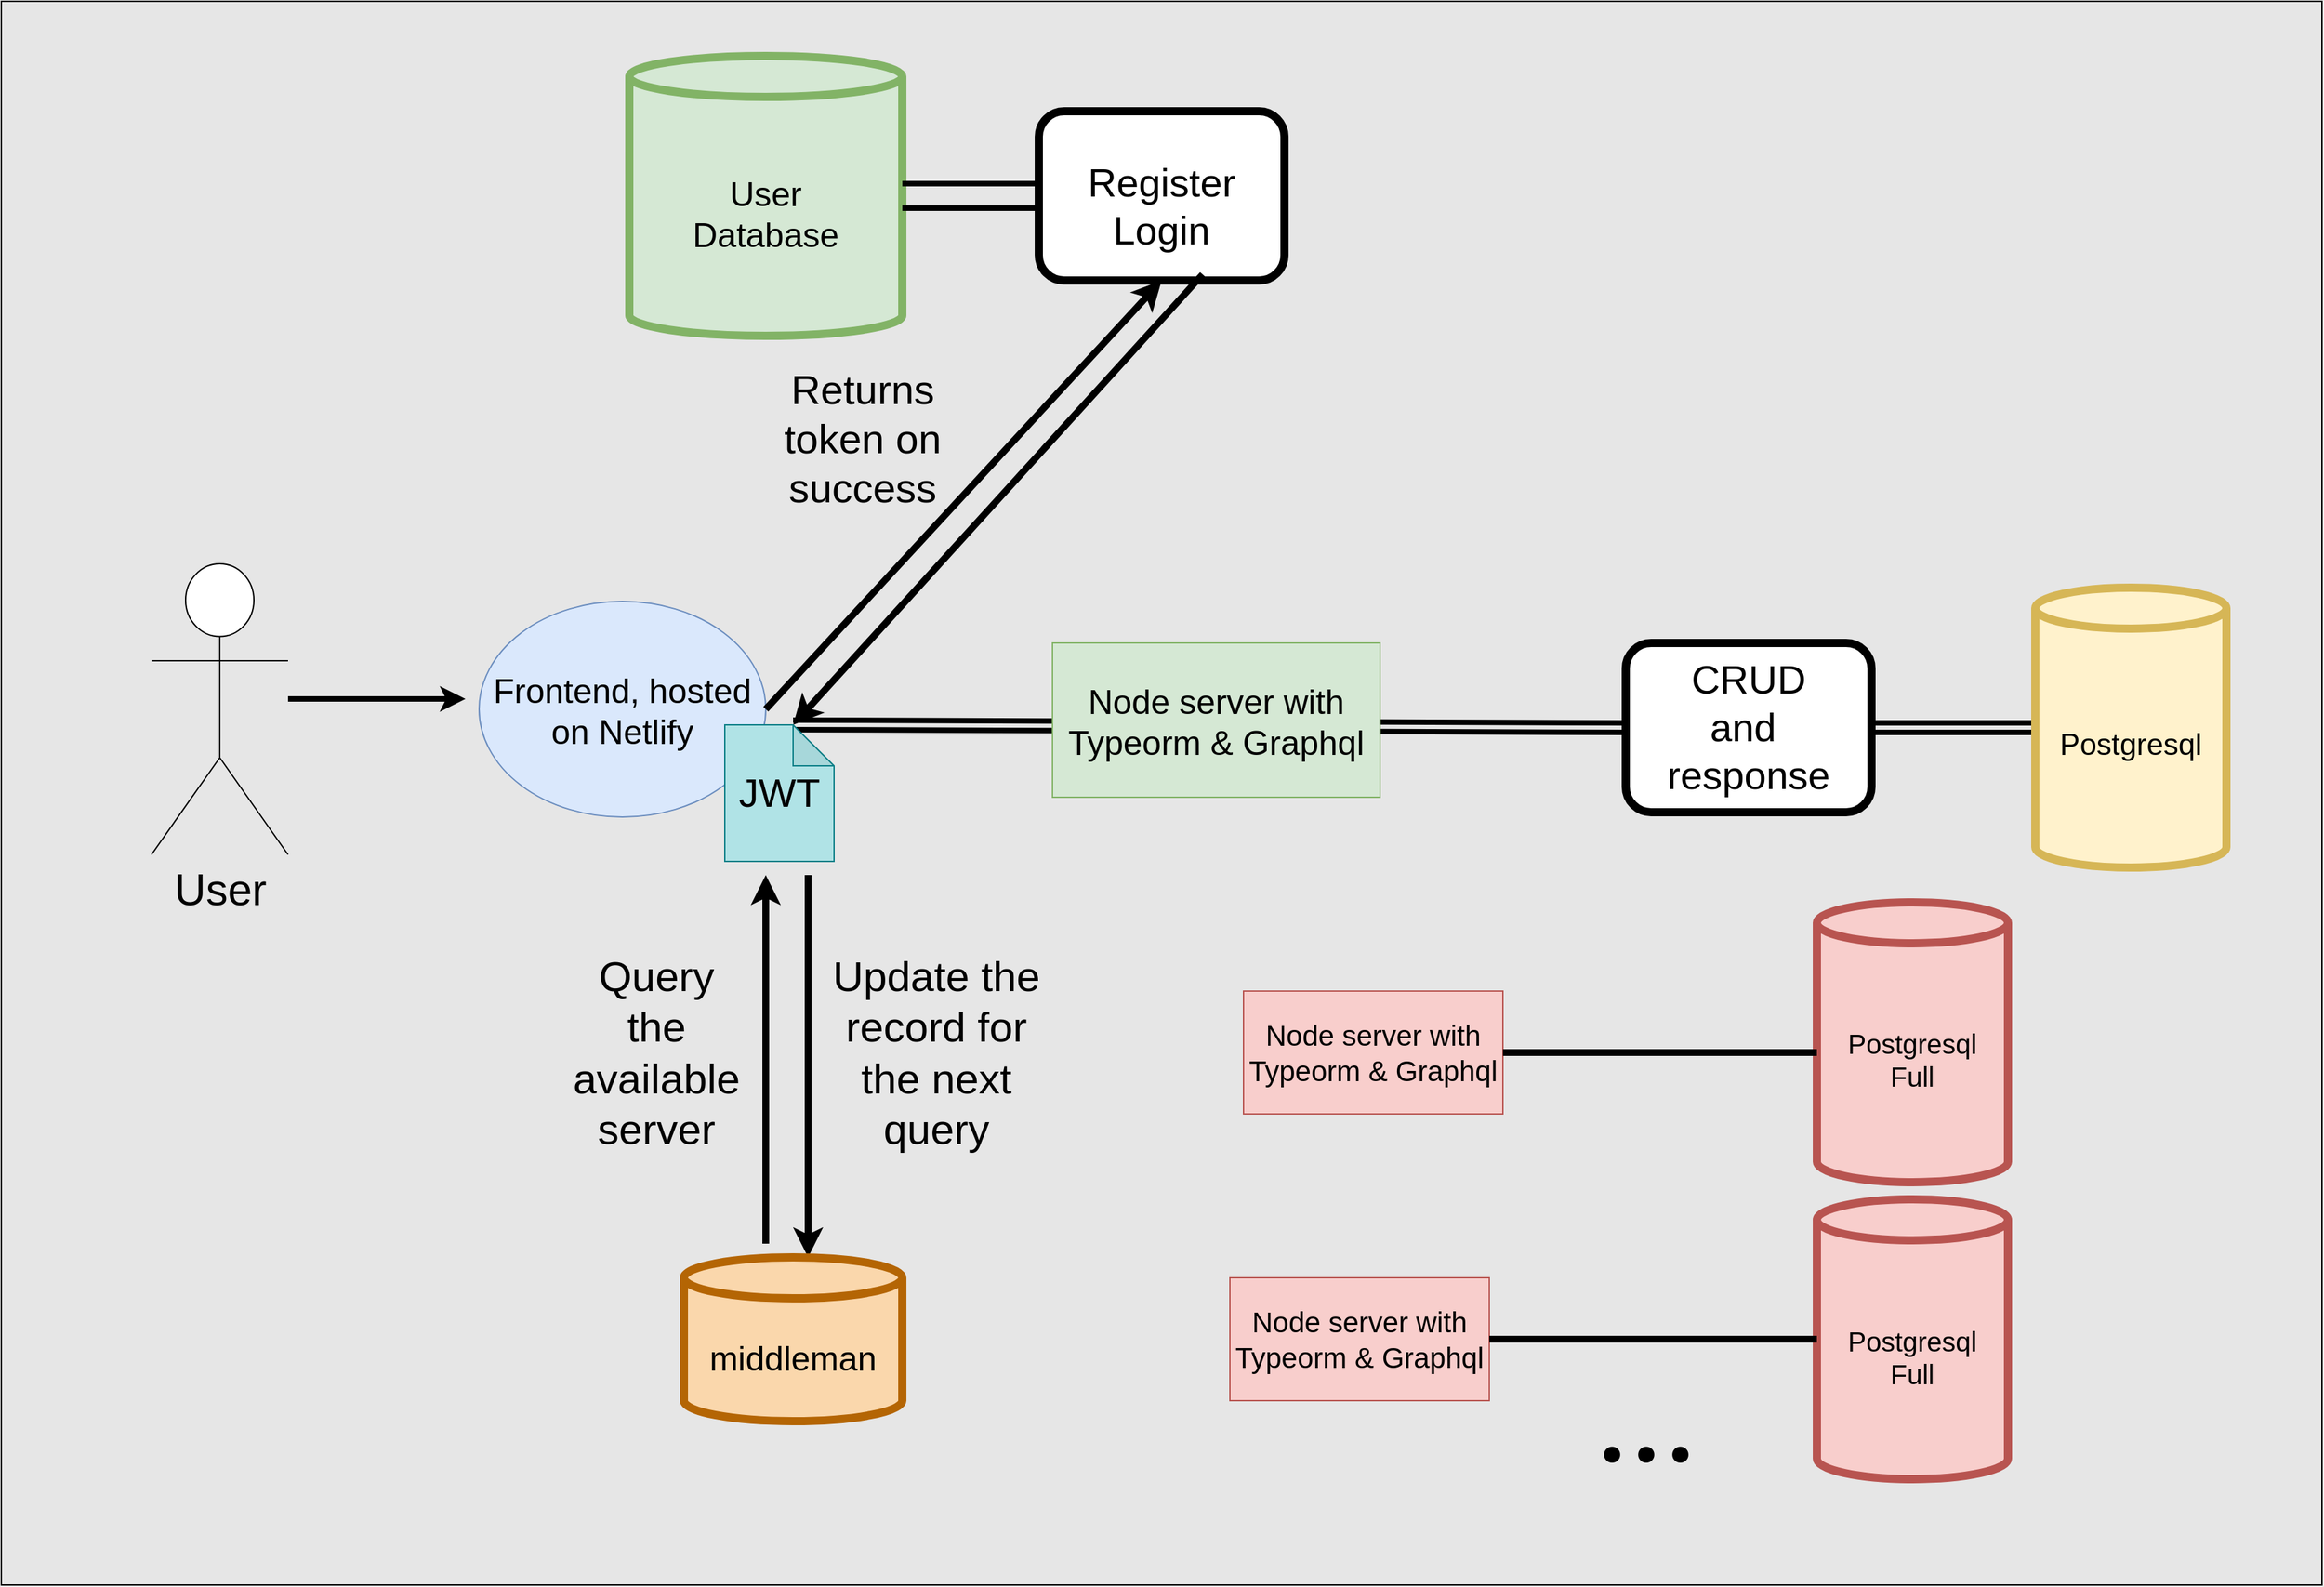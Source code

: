 <mxfile version="14.8.0" type="device"><diagram id="slP4ICA76G77YvE8YFRH" name="Page-1"><mxGraphModel dx="2815" dy="1080" grid="1" gridSize="10" guides="1" tooltips="1" connect="1" arrows="1" fold="1" page="1" pageScale="1" pageWidth="850" pageHeight="1100" background="#E6E6E6" math="0" shadow="0"><root><mxCell id="0"/><mxCell id="1" parent="0"/><mxCell id="K7eV-uBRpu0XQn8ZcBpj-26" value="" style="rounded=0;whiteSpace=wrap;html=1;fontSize=25;labelBackgroundColor=#D1D1D1;noLabel=1;fontColor=none;fillColor=#E6E6E6;" vertex="1" parent="1"><mxGeometry x="-40" y="550" width="1700" height="1160" as="geometry"/></mxCell><mxCell id="Wk9PrIWTFOHUWH_nrVrl-3" value="&lt;div style=&quot;font-size: 32px;&quot;&gt;User&lt;/div&gt;&lt;div style=&quot;font-size: 32px;&quot;&gt;&lt;br style=&quot;font-size: 32px;&quot;&gt;&lt;/div&gt;" style="shape=umlActor;verticalLabelPosition=bottom;verticalAlign=top;html=1;outlineConnect=0;fontSize=32;" parent="1" vertex="1"><mxGeometry x="70" y="962" width="100" height="213" as="geometry"/></mxCell><mxCell id="Wk9PrIWTFOHUWH_nrVrl-8" value="" style="endArrow=classic;html=1;strokeWidth=4;fontSize=17;" parent="1" edge="1"><mxGeometry width="50" height="50" relative="1" as="geometry"><mxPoint x="170" y="1061" as="sourcePoint"/><mxPoint x="300" y="1061" as="targetPoint"/></mxGeometry></mxCell><mxCell id="Wk9PrIWTFOHUWH_nrVrl-9" value="&lt;font style=&quot;font-size: 25px;&quot;&gt;Frontend, hosted on Netlify&lt;/font&gt;" style="ellipse;whiteSpace=wrap;html=1;fillColor=#dae8fc;strokeColor=#6c8ebf;fontSize=25;" parent="1" vertex="1"><mxGeometry x="310" y="989.5" width="210" height="158" as="geometry"/></mxCell><mxCell id="w3pNeeiGLuZ11ZeNBHqW-12" value="&lt;div&gt;&lt;font style=&quot;font-size: 29px&quot;&gt;CRUD&lt;/font&gt;&lt;/div&gt;&lt;div&gt;&lt;font style=&quot;font-size: 29px&quot;&gt;and&amp;nbsp; response &lt;br&gt;&lt;/font&gt;&lt;/div&gt;" style="rounded=1;whiteSpace=wrap;html=1;strokeWidth=6;" parent="1" vertex="1"><mxGeometry x="1150" y="1020" width="180" height="124" as="geometry"/></mxCell><mxCell id="w3pNeeiGLuZ11ZeNBHqW-13" value="" style="endArrow=none;html=1;strokeWidth=4;exitX=1;exitY=0.5;exitDx=0;exitDy=0;shape=link;" parent="1" source="w3pNeeiGLuZ11ZeNBHqW-12" target="w3pNeeiGLuZ11ZeNBHqW-14" edge="1"><mxGeometry width="50" height="50" relative="1" as="geometry"><mxPoint x="1060" y="1097.5" as="sourcePoint"/><mxPoint x="1320" y="887.5" as="targetPoint"/></mxGeometry></mxCell><mxCell id="w3pNeeiGLuZ11ZeNBHqW-14" value="&lt;font style=&quot;font-size: 22px;&quot;&gt;Postgresql&lt;/font&gt;" style="shape=cylinder3;whiteSpace=wrap;html=1;boundedLbl=1;backgroundOutline=1;size=15;strokeWidth=6;fillColor=#fff2cc;strokeColor=#d6b656;fontSize=22;" parent="1" vertex="1"><mxGeometry x="1450" y="979.5" width="140" height="205" as="geometry"/></mxCell><mxCell id="w3pNeeiGLuZ11ZeNBHqW-18" value="Node server with Typeorm &amp;amp; Graphql" style="rounded=0;whiteSpace=wrap;html=1;fillColor=#f8cecc;strokeColor=#b85450;fontSize=21;" parent="1" vertex="1"><mxGeometry x="860" y="1485" width="190" height="90" as="geometry"/></mxCell><mxCell id="w3pNeeiGLuZ11ZeNBHqW-20" value="" style="endArrow=none;html=1;strokeWidth=4;exitX=0;exitY=0;exitDx=50;exitDy=0;entryX=0;entryY=0.5;entryDx=0;entryDy=0;shape=link;exitPerimeter=0;" parent="1" source="K7eV-uBRpu0XQn8ZcBpj-12" target="w3pNeeiGLuZ11ZeNBHqW-12" edge="1"><mxGeometry width="50" height="50" relative="1" as="geometry"><mxPoint x="1178" y="944.5" as="sourcePoint"/><mxPoint x="1540" y="1187.5" as="targetPoint"/></mxGeometry></mxCell><mxCell id="w3pNeeiGLuZ11ZeNBHqW-22" value="&lt;font style=&quot;font-size: 100px&quot; face=&quot;Comic Sans MS&quot;&gt;...&lt;/font&gt;" style="text;html=1;strokeColor=none;fillColor=none;align=center;verticalAlign=middle;whiteSpace=wrap;rounded=0;fontSize=21;" parent="1" vertex="1"><mxGeometry x="1040" y="1550" width="250" height="70" as="geometry"/></mxCell><mxCell id="w3pNeeiGLuZ11ZeNBHqW-25" value="" style="endArrow=classic;html=1;fontSize=25;strokeWidth=5;" parent="1" edge="1"><mxGeometry width="50" height="50" relative="1" as="geometry"><mxPoint x="551" y="1190" as="sourcePoint"/><mxPoint x="551" y="1470" as="targetPoint"/></mxGeometry></mxCell><mxCell id="w3pNeeiGLuZ11ZeNBHqW-26" value="" style="endArrow=classic;html=1;fontSize=25;strokeWidth=5;" parent="1" edge="1"><mxGeometry width="50" height="50" relative="1" as="geometry"><mxPoint x="520" y="1460" as="sourcePoint"/><mxPoint x="520" y="1190" as="targetPoint"/></mxGeometry></mxCell><mxCell id="w3pNeeiGLuZ11ZeNBHqW-27" value="&lt;div&gt;middleman&lt;/div&gt;" style="shape=cylinder3;whiteSpace=wrap;html=1;boundedLbl=1;backgroundOutline=1;size=15;fontSize=25;strokeColor=#b46504;strokeWidth=6;fillColor=#fad7ac;" parent="1" vertex="1"><mxGeometry x="460" y="1470" width="160" height="120" as="geometry"/></mxCell><mxCell id="w3pNeeiGLuZ11ZeNBHqW-28" value="Update the record for the next query" style="text;html=1;strokeColor=none;fillColor=none;align=center;verticalAlign=middle;whiteSpace=wrap;rounded=0;fontSize=31;" parent="1" vertex="1"><mxGeometry x="560" y="1310" width="170" height="20" as="geometry"/></mxCell><mxCell id="w3pNeeiGLuZ11ZeNBHqW-32" value="&lt;div&gt;&lt;font style=&quot;font-size: 20px&quot;&gt;Postgresql&lt;/font&gt;&lt;/div&gt;&lt;div&gt;&lt;font style=&quot;font-size: 20px&quot;&gt;Full&lt;br&gt;&lt;/font&gt;&lt;/div&gt;" style="shape=cylinder3;whiteSpace=wrap;html=1;boundedLbl=1;backgroundOutline=1;size=15;strokeWidth=6;fillColor=#f8cecc;strokeColor=#b85450;" parent="1" vertex="1"><mxGeometry x="1290" y="1427.5" width="140" height="205" as="geometry"/></mxCell><mxCell id="w3pNeeiGLuZ11ZeNBHqW-33" value="" style="endArrow=none;html=1;fontSize=25;strokeWidth=5;exitX=1;exitY=0.5;exitDx=0;exitDy=0;entryX=0;entryY=0.5;entryDx=0;entryDy=0;entryPerimeter=0;" parent="1" source="w3pNeeiGLuZ11ZeNBHqW-18" target="w3pNeeiGLuZ11ZeNBHqW-32" edge="1"><mxGeometry width="50" height="50" relative="1" as="geometry"><mxPoint x="940" y="1127.5" as="sourcePoint"/><mxPoint x="990" y="1077.5" as="targetPoint"/></mxGeometry></mxCell><mxCell id="w3pNeeiGLuZ11ZeNBHqW-35" value="Query the available server" style="text;html=1;strokeColor=none;fillColor=none;align=center;verticalAlign=middle;whiteSpace=wrap;rounded=0;fontSize=31;strokeWidth=6;" parent="1" vertex="1"><mxGeometry x="420" y="1310" width="40" height="20" as="geometry"/></mxCell><mxCell id="K7eV-uBRpu0XQn8ZcBpj-7" value="" style="endArrow=classic;html=1;fontSize=25;strokeWidth=5;exitX=1;exitY=0.5;exitDx=0;exitDy=0;entryX=0.5;entryY=1;entryDx=0;entryDy=0;" edge="1" parent="1" source="Wk9PrIWTFOHUWH_nrVrl-9" target="K7eV-uBRpu0XQn8ZcBpj-9"><mxGeometry width="50" height="50" relative="1" as="geometry"><mxPoint x="690" y="1170" as="sourcePoint"/><mxPoint x="810" y="790" as="targetPoint"/></mxGeometry></mxCell><mxCell id="K7eV-uBRpu0XQn8ZcBpj-8" value="&lt;p style=&quot;line-height: 130%; font-size: 25px;&quot;&gt;&lt;/p&gt;&lt;div style=&quot;font-size: 25px;&quot;&gt;&lt;font style=&quot;font-size: 25px;&quot;&gt;User&lt;/font&gt;&lt;/div&gt;&lt;div style=&quot;font-size: 25px;&quot;&gt;&lt;font style=&quot;font-size: 25px;&quot;&gt;Database&lt;/font&gt;&lt;/div&gt;&lt;p style=&quot;font-size: 25px;&quot;&gt;&lt;/p&gt;" style="shape=cylinder3;whiteSpace=wrap;html=1;boundedLbl=1;backgroundOutline=1;size=15;strokeWidth=6;fillColor=#d5e8d4;strokeColor=#82b366;fontSize=25;" vertex="1" parent="1"><mxGeometry x="420" y="590" width="200" height="205" as="geometry"/></mxCell><mxCell id="K7eV-uBRpu0XQn8ZcBpj-9" value="&lt;div&gt;&lt;br&gt;&lt;/div&gt;&lt;div&gt;&lt;font style=&quot;font-size: 29px&quot;&gt;Register&lt;/font&gt;&lt;/div&gt;&lt;div&gt;&lt;font style=&quot;font-size: 29px&quot;&gt;Login&lt;br&gt;&lt;/font&gt;&lt;/div&gt;" style="rounded=1;whiteSpace=wrap;html=1;strokeWidth=6;" vertex="1" parent="1"><mxGeometry x="720" y="630.5" width="180" height="124" as="geometry"/></mxCell><mxCell id="K7eV-uBRpu0XQn8ZcBpj-10" value="" style="endArrow=none;html=1;strokeWidth=4;exitX=0;exitY=0.5;exitDx=0;exitDy=0;entryX=1;entryY=0.5;entryDx=0;entryDy=0;shape=link;entryPerimeter=0;width=15;" edge="1" parent="1" source="K7eV-uBRpu0XQn8ZcBpj-9" target="K7eV-uBRpu0XQn8ZcBpj-8"><mxGeometry width="50" height="50" relative="1" as="geometry"><mxPoint x="1188" y="954.5" as="sourcePoint"/><mxPoint x="1285" y="954.5" as="targetPoint"/></mxGeometry></mxCell><mxCell id="K7eV-uBRpu0XQn8ZcBpj-11" value="" style="endArrow=classic;html=1;fontSize=25;strokeWidth=5;entryX=0;entryY=0;entryDx=50;entryDy=0;entryPerimeter=0;" edge="1" parent="1" target="K7eV-uBRpu0XQn8ZcBpj-12"><mxGeometry width="50" height="50" relative="1" as="geometry"><mxPoint x="840" y="750" as="sourcePoint"/><mxPoint x="580" y="1130" as="targetPoint"/></mxGeometry></mxCell><mxCell id="K7eV-uBRpu0XQn8ZcBpj-12" value="&lt;font style=&quot;font-size: 29px&quot;&gt;JWT&lt;/font&gt;" style="shape=note;whiteSpace=wrap;html=1;backgroundOutline=1;darkOpacity=0.05;fontSize=25;fillColor=#b0e3e6;strokeColor=#0e8088;" vertex="1" parent="1"><mxGeometry x="490" y="1080" width="80" height="100" as="geometry"/></mxCell><mxCell id="K7eV-uBRpu0XQn8ZcBpj-13" value="Returns token on success" style="text;html=1;strokeColor=none;fillColor=none;align=center;verticalAlign=middle;whiteSpace=wrap;rounded=0;fontSize=30;" vertex="1" parent="1"><mxGeometry x="510" y="860" width="162" height="20" as="geometry"/></mxCell><mxCell id="K7eV-uBRpu0XQn8ZcBpj-15" value="" style="shape=image;html=1;verticalAlign=top;verticalLabelPosition=bottom;labelBackgroundColor=#ffffff;imageAspect=0;aspect=fixed;image=https://cdn1.iconfinder.com/data/icons/material-core/18/check-128.png;fontSize=30;" vertex="1" parent="1"><mxGeometry x="990" y="970" width="90" height="90" as="geometry"/></mxCell><mxCell id="K7eV-uBRpu0XQn8ZcBpj-16" value="Node server with Typeorm &amp;amp; Graphql" style="rounded=0;whiteSpace=wrap;html=1;fillColor=#d5e8d4;strokeColor=#82b366;fontSize=25;" vertex="1" parent="1"><mxGeometry x="730" y="1020" width="240" height="113" as="geometry"/></mxCell><mxCell id="K7eV-uBRpu0XQn8ZcBpj-20" value="Node server with Typeorm &amp;amp; Graphql" style="rounded=0;whiteSpace=wrap;html=1;fillColor=#f8cecc;strokeColor=#b85450;fontSize=21;" vertex="1" parent="1"><mxGeometry x="870" y="1275" width="190" height="90" as="geometry"/></mxCell><mxCell id="K7eV-uBRpu0XQn8ZcBpj-22" value="&lt;div&gt;&lt;font style=&quot;font-size: 20px&quot;&gt;Postgresql&lt;/font&gt;&lt;/div&gt;&lt;div&gt;&lt;font style=&quot;font-size: 20px&quot;&gt;Full&lt;br&gt;&lt;/font&gt;&lt;/div&gt;" style="shape=cylinder3;whiteSpace=wrap;html=1;boundedLbl=1;backgroundOutline=1;size=15;strokeWidth=6;fillColor=#f8cecc;strokeColor=#b85450;" vertex="1" parent="1"><mxGeometry x="1290" y="1210" width="140" height="205" as="geometry"/></mxCell><mxCell id="K7eV-uBRpu0XQn8ZcBpj-23" value="" style="endArrow=none;html=1;fontSize=25;strokeWidth=5;exitX=1;exitY=0.5;exitDx=0;exitDy=0;entryX=0;entryY=0.5;entryDx=0;entryDy=0;entryPerimeter=0;" edge="1" source="K7eV-uBRpu0XQn8ZcBpj-20" parent="1"><mxGeometry width="50" height="50" relative="1" as="geometry"><mxPoint x="940" y="995" as="sourcePoint"/><mxPoint x="1290" y="1320" as="targetPoint"/></mxGeometry></mxCell></root></mxGraphModel></diagram></mxfile>